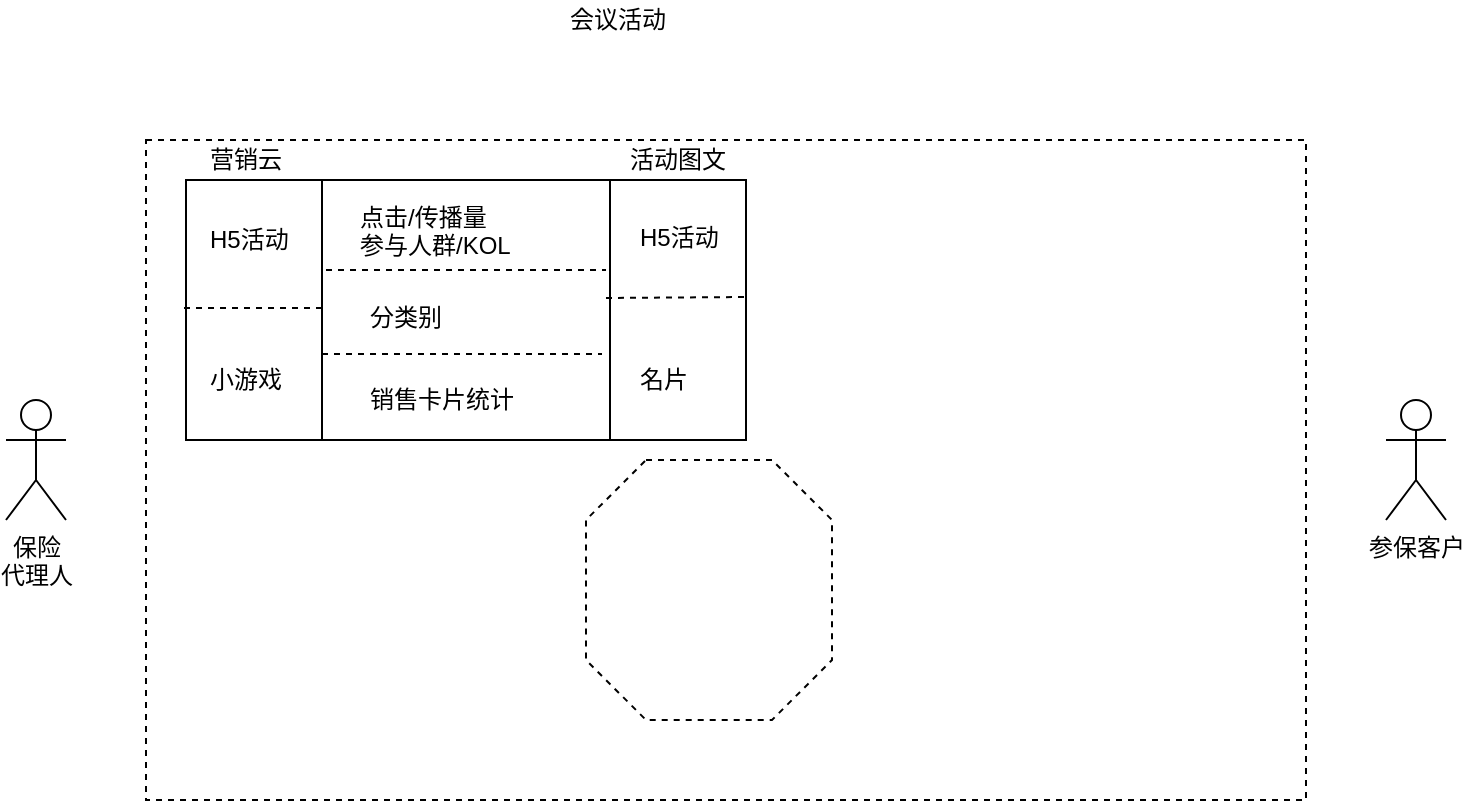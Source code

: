 <mxfile version="10.9.7" type="github"><diagram id="Phf_W5QGnm2jn7IWEHuX" name="Page-1"><mxGraphModel dx="868" dy="401" grid="1" gridSize="10" guides="1" tooltips="1" connect="1" arrows="1" fold="1" page="1" pageScale="1" pageWidth="827" pageHeight="1169" math="0" shadow="0"><root><mxCell id="0"/><mxCell id="1" parent="0"/><mxCell id="yISy82e1ea1U9G-WtlEd-7" value="" style="rounded=0;whiteSpace=wrap;html=1;dashed=1;" vertex="1" parent="1"><mxGeometry x="130" y="80" width="580" height="330" as="geometry"/></mxCell><mxCell id="yISy82e1ea1U9G-WtlEd-1" value="保险&lt;br&gt;代理人" style="shape=umlActor;verticalLabelPosition=bottom;labelBackgroundColor=#ffffff;verticalAlign=top;html=1;outlineConnect=0;" vertex="1" parent="1"><mxGeometry x="60" y="210" width="30" height="60" as="geometry"/></mxCell><mxCell id="yISy82e1ea1U9G-WtlEd-2" value="参保客户" style="shape=umlActor;verticalLabelPosition=bottom;labelBackgroundColor=#ffffff;verticalAlign=top;html=1;outlineConnect=0;" vertex="1" parent="1"><mxGeometry x="750" y="210" width="30" height="60" as="geometry"/></mxCell><mxCell id="yISy82e1ea1U9G-WtlEd-3" value="" style="shape=process;whiteSpace=wrap;html=1;backgroundOutline=1;size=0.242;" vertex="1" parent="1"><mxGeometry x="150" y="100" width="280" height="130" as="geometry"/></mxCell><mxCell id="yISy82e1ea1U9G-WtlEd-4" value="营销云" style="text;html=1;resizable=0;points=[];autosize=1;align=left;verticalAlign=top;spacingTop=-4;" vertex="1" parent="1"><mxGeometry x="160" y="80" width="50" height="20" as="geometry"/></mxCell><mxCell id="yISy82e1ea1U9G-WtlEd-5" value="H5活动" style="text;html=1;resizable=0;points=[];autosize=1;align=left;verticalAlign=top;spacingTop=-4;" vertex="1" parent="1"><mxGeometry x="160" y="120" width="50" height="20" as="geometry"/></mxCell><mxCell id="yISy82e1ea1U9G-WtlEd-6" value="小游戏&lt;br&gt;" style="text;html=1;resizable=0;points=[];autosize=1;align=left;verticalAlign=top;spacingTop=-4;" vertex="1" parent="1"><mxGeometry x="160" y="190" width="50" height="20" as="geometry"/></mxCell><mxCell id="yISy82e1ea1U9G-WtlEd-11" value="" style="endArrow=none;dashed=1;html=1;" edge="1" parent="1"><mxGeometry width="50" height="50" relative="1" as="geometry"><mxPoint x="149" y="164" as="sourcePoint"/><mxPoint x="219" y="164" as="targetPoint"/></mxGeometry></mxCell><mxCell id="yISy82e1ea1U9G-WtlEd-12" value="全员营销" style="text;html=1;resizable=0;points=[];autosize=1;align=left;verticalAlign=top;spacingTop=-4;" vertex="1" parent="1"><mxGeometry x="381.5" y="245" width="60" height="20" as="geometry"/></mxCell><mxCell id="yISy82e1ea1U9G-WtlEd-15" value="点击/传播量&lt;br&gt;参与人群/KOL" style="text;html=1;resizable=0;points=[];autosize=1;align=left;verticalAlign=top;spacingTop=-4;" vertex="1" parent="1"><mxGeometry x="235" y="109" width="90" height="30" as="geometry"/></mxCell><mxCell id="yISy82e1ea1U9G-WtlEd-16" value="" style="endArrow=none;dashed=1;html=1;entryX=0.75;entryY=0.385;entryDx=0;entryDy=0;entryPerimeter=0;" edge="1" parent="1"><mxGeometry width="50" height="50" relative="1" as="geometry"><mxPoint x="220" y="145" as="sourcePoint"/><mxPoint x="360" y="145" as="targetPoint"/></mxGeometry></mxCell><mxCell id="yISy82e1ea1U9G-WtlEd-17" value="分类别" style="text;html=1;resizable=0;points=[];autosize=1;align=left;verticalAlign=top;spacingTop=-4;" vertex="1" parent="1"><mxGeometry x="240" y="159" width="50" height="20" as="geometry"/></mxCell><mxCell id="yISy82e1ea1U9G-WtlEd-18" value="销售卡片统计" style="text;html=1;resizable=0;points=[];autosize=1;align=left;verticalAlign=top;spacingTop=-4;" vertex="1" parent="1"><mxGeometry x="240" y="200" width="90" height="20" as="geometry"/></mxCell><mxCell id="yISy82e1ea1U9G-WtlEd-19" value="" style="endArrow=none;dashed=1;html=1;entryX=0.75;entryY=0.385;entryDx=0;entryDy=0;entryPerimeter=0;" edge="1" parent="1"><mxGeometry width="50" height="50" relative="1" as="geometry"><mxPoint x="218" y="187" as="sourcePoint"/><mxPoint x="358" y="187" as="targetPoint"/></mxGeometry></mxCell><mxCell id="yISy82e1ea1U9G-WtlEd-20" value="活动图文" style="text;html=1;resizable=0;points=[];autosize=1;align=left;verticalAlign=top;spacingTop=-4;" vertex="1" parent="1"><mxGeometry x="370" y="80" width="60" height="20" as="geometry"/></mxCell><mxCell id="yISy82e1ea1U9G-WtlEd-21" value="" style="endArrow=none;dashed=1;html=1;" edge="1" parent="1"><mxGeometry width="50" height="50" relative="1" as="geometry"><mxPoint x="360" y="159" as="sourcePoint"/><mxPoint x="430" y="158.5" as="targetPoint"/></mxGeometry></mxCell><mxCell id="yISy82e1ea1U9G-WtlEd-22" value="H5活动" style="text;html=1;resizable=0;points=[];autosize=1;align=left;verticalAlign=top;spacingTop=-4;" vertex="1" parent="1"><mxGeometry x="375" y="119" width="50" height="20" as="geometry"/></mxCell><mxCell id="yISy82e1ea1U9G-WtlEd-23" value="名片" style="text;html=1;resizable=0;points=[];autosize=1;align=left;verticalAlign=top;spacingTop=-4;" vertex="1" parent="1"><mxGeometry x="375" y="190" width="40" height="20" as="geometry"/></mxCell><mxCell id="yISy82e1ea1U9G-WtlEd-25" value="会议活动" style="text;html=1;resizable=0;points=[];autosize=1;align=left;verticalAlign=top;spacingTop=-4;" vertex="1" parent="1"><mxGeometry x="340" y="10" width="60" height="20" as="geometry"/></mxCell><mxCell id="yISy82e1ea1U9G-WtlEd-24" value="" style="whiteSpace=wrap;html=1;shape=mxgraph.basic.octagon2;align=center;verticalAlign=middle;dx=15;dashed=1;fillColor=#ffffff;" vertex="1" parent="1"><mxGeometry x="350" y="240" width="123" height="130" as="geometry"/></mxCell></root></mxGraphModel></diagram></mxfile>
